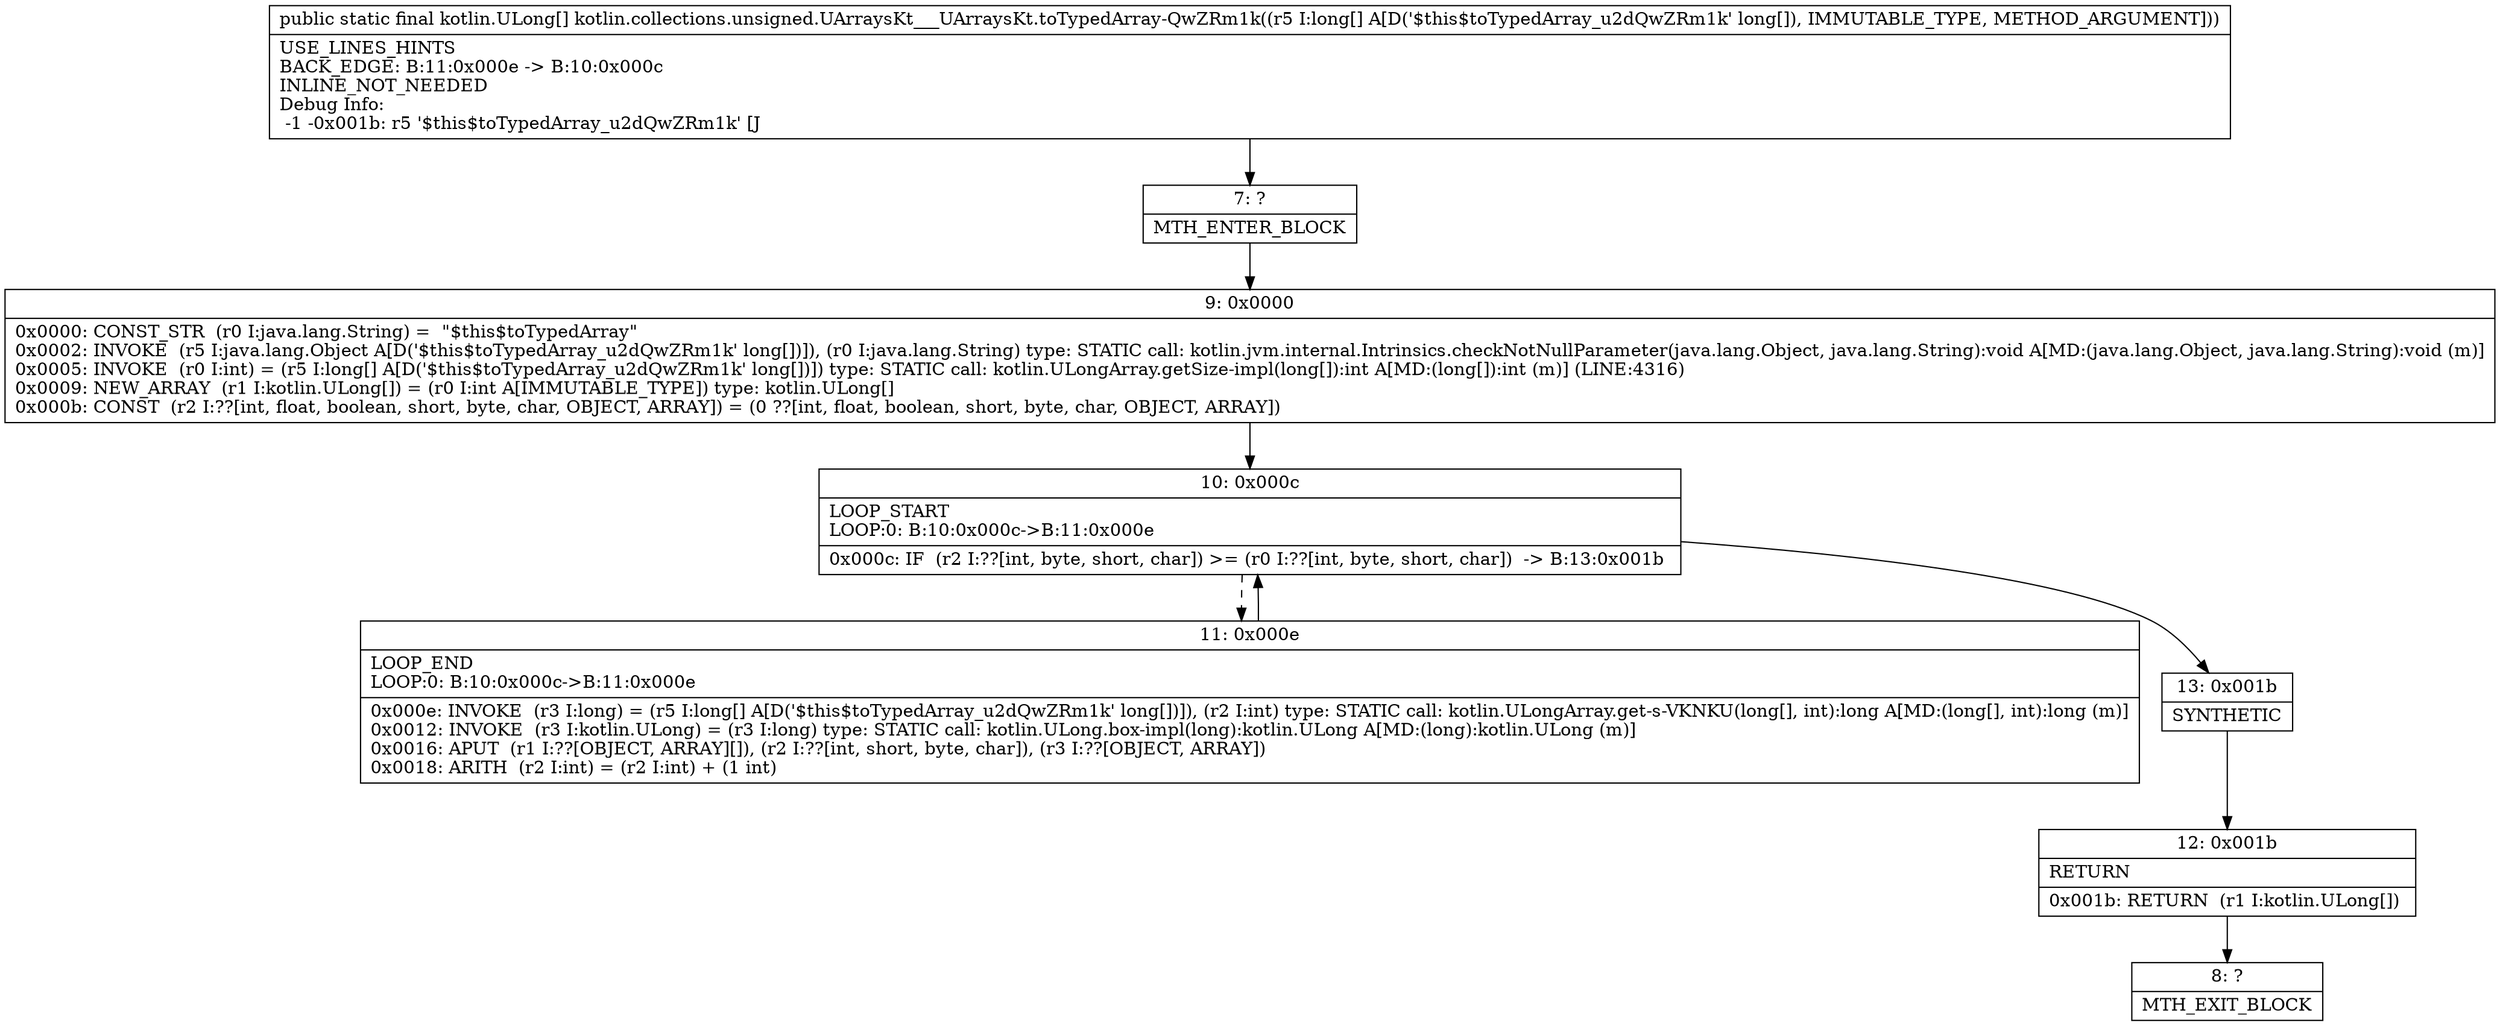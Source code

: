 digraph "CFG forkotlin.collections.unsigned.UArraysKt___UArraysKt.toTypedArray\-QwZRm1k([J)[Lkotlin\/ULong;" {
Node_7 [shape=record,label="{7\:\ ?|MTH_ENTER_BLOCK\l}"];
Node_9 [shape=record,label="{9\:\ 0x0000|0x0000: CONST_STR  (r0 I:java.lang.String) =  \"$this$toTypedArray\" \l0x0002: INVOKE  (r5 I:java.lang.Object A[D('$this$toTypedArray_u2dQwZRm1k' long[])]), (r0 I:java.lang.String) type: STATIC call: kotlin.jvm.internal.Intrinsics.checkNotNullParameter(java.lang.Object, java.lang.String):void A[MD:(java.lang.Object, java.lang.String):void (m)]\l0x0005: INVOKE  (r0 I:int) = (r5 I:long[] A[D('$this$toTypedArray_u2dQwZRm1k' long[])]) type: STATIC call: kotlin.ULongArray.getSize\-impl(long[]):int A[MD:(long[]):int (m)] (LINE:4316)\l0x0009: NEW_ARRAY  (r1 I:kotlin.ULong[]) = (r0 I:int A[IMMUTABLE_TYPE]) type: kotlin.ULong[] \l0x000b: CONST  (r2 I:??[int, float, boolean, short, byte, char, OBJECT, ARRAY]) = (0 ??[int, float, boolean, short, byte, char, OBJECT, ARRAY]) \l}"];
Node_10 [shape=record,label="{10\:\ 0x000c|LOOP_START\lLOOP:0: B:10:0x000c\-\>B:11:0x000e\l|0x000c: IF  (r2 I:??[int, byte, short, char]) \>= (r0 I:??[int, byte, short, char])  \-\> B:13:0x001b \l}"];
Node_11 [shape=record,label="{11\:\ 0x000e|LOOP_END\lLOOP:0: B:10:0x000c\-\>B:11:0x000e\l|0x000e: INVOKE  (r3 I:long) = (r5 I:long[] A[D('$this$toTypedArray_u2dQwZRm1k' long[])]), (r2 I:int) type: STATIC call: kotlin.ULongArray.get\-s\-VKNKU(long[], int):long A[MD:(long[], int):long (m)]\l0x0012: INVOKE  (r3 I:kotlin.ULong) = (r3 I:long) type: STATIC call: kotlin.ULong.box\-impl(long):kotlin.ULong A[MD:(long):kotlin.ULong (m)]\l0x0016: APUT  (r1 I:??[OBJECT, ARRAY][]), (r2 I:??[int, short, byte, char]), (r3 I:??[OBJECT, ARRAY]) \l0x0018: ARITH  (r2 I:int) = (r2 I:int) + (1 int) \l}"];
Node_13 [shape=record,label="{13\:\ 0x001b|SYNTHETIC\l}"];
Node_12 [shape=record,label="{12\:\ 0x001b|RETURN\l|0x001b: RETURN  (r1 I:kotlin.ULong[]) \l}"];
Node_8 [shape=record,label="{8\:\ ?|MTH_EXIT_BLOCK\l}"];
MethodNode[shape=record,label="{public static final kotlin.ULong[] kotlin.collections.unsigned.UArraysKt___UArraysKt.toTypedArray\-QwZRm1k((r5 I:long[] A[D('$this$toTypedArray_u2dQwZRm1k' long[]), IMMUTABLE_TYPE, METHOD_ARGUMENT]))  | USE_LINES_HINTS\lBACK_EDGE: B:11:0x000e \-\> B:10:0x000c\lINLINE_NOT_NEEDED\lDebug Info:\l  \-1 \-0x001b: r5 '$this$toTypedArray_u2dQwZRm1k' [J\l}"];
MethodNode -> Node_7;Node_7 -> Node_9;
Node_9 -> Node_10;
Node_10 -> Node_11[style=dashed];
Node_10 -> Node_13;
Node_11 -> Node_10;
Node_13 -> Node_12;
Node_12 -> Node_8;
}

